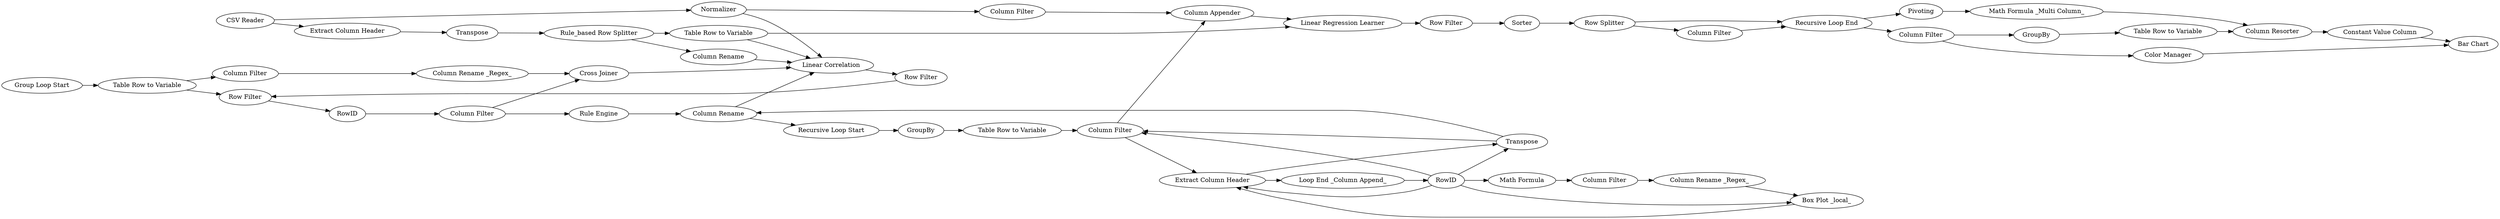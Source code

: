digraph {
	42 -> 44
	13 -> 35
	41 -> 42
	15 -> 14
	14 -> 16
	2205 -> 2209
	2211 -> 2208
	42 -> 43
	57 -> 58
	3 -> 35
	2210 -> 2203
	55 -> 35
	17 -> 35
	51 -> 38
	12 -> 13
	56 -> 48
	52 -> 58
	54 -> 55
	2210 -> 2202
	2203 -> 2209
	58 -> 26
	25 -> 26
	11 -> 12
	10 -> 11
	45 -> 35
	49 -> 45
	2204 -> 2211
	56 -> 57
	46 -> 47
	22 -> 24
	44 -> 51
	47 -> 50
	2208 -> 2205
	8 -> 22
	16 -> 21
	2 -> 15
	16 -> 9
	58 -> 56
	1 -> 10
	35 -> 36
	43 -> 49
	12 -> 17
	24 -> 58
	52 -> 59
	48 -> 52
	50 -> 59
	26 -> 2
	2202 -> 2207
	52 -> 57
	36 -> 44
	13 -> 2
	3 -> 25
	9 -> 2204
	9 -> 2210
	21 -> 9
	2207 -> 2208
	55 -> 8
	52 -> 46
	52 -> 56
	57 -> 55
	38 -> 54
	59 -> 56
	38 -> 45
	1 -> 3
	57 [label=Transpose]
	55 [label="Column Rename"]
	9 [label="Recursive Loop End"]
	21 [label="Column Filter"]
	26 [label="Column Appender"]
	58 [label="Column Filter"]
	8 [label="Recursive Loop Start"]
	17 [label="Column Rename"]
	3 [label=Normalizer]
	24 [label="Table Row to Variable"]
	49 [label="Column Rename _Regex_"]
	41 [label="Group Loop Start"]
	51 [label=RowID]
	2203 [label="Color Manager"]
	2208 [label="Column Resorter"]
	56 [label="Extract Column Header"]
	15 [label="Row Filter"]
	54 [label="Rule Engine"]
	25 [label="Column Filter"]
	10 [label="Extract Column Header"]
	59 [label="Box Plot _local_"]
	12 [label="Rule_based Row Splitter"]
	16 [label="Row Splitter"]
	48 [label="Loop End _Column Append_"]
	2211 [label="Math Formula _Multi Column_"]
	50 [label="Column Rename _Regex_"]
	1 [label="CSV Reader"]
	42 [label="Table Row to Variable"]
	22 [label=GroupBy]
	2210 [label="Column Filter"]
	11 [label=Transpose]
	47 [label="Column Filter"]
	14 [label=Sorter]
	2205 [label="Constant Value Column"]
	38 [label="Column Filter"]
	2202 [label=GroupBy]
	43 [label="Column Filter"]
	35 [label="Linear Correlation"]
	44 [label="Row Filter"]
	13 [label="Table Row to Variable"]
	36 [label="Row Filter"]
	2207 [label="Table Row to Variable"]
	46 [label="Math Formula"]
	2204 [label=Pivoting]
	2209 [label="Bar Chart"]
	52 [label=RowID]
	2 [label="Linear Regression Learner"]
	45 [label="Cross Joiner"]
	rankdir=LR
}
